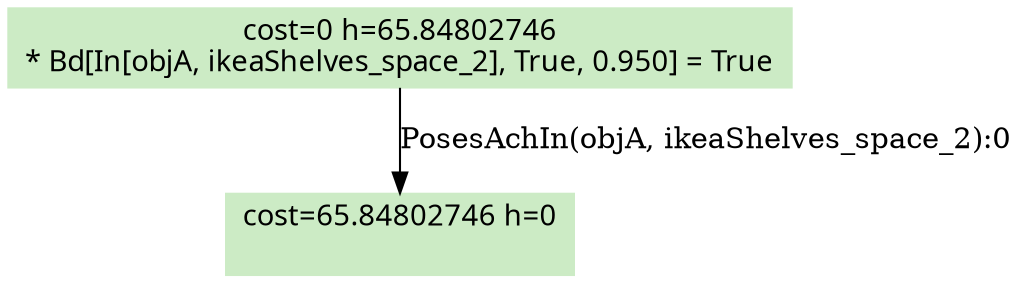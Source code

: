 digraph G {
    ordering=out;
    node [fontname=HelveticaBold];
    "0" [shape=box, label="cost=0 h=65.84802746\n* Bd[In[objA, ikeaShelves_space_2], True, 0.950] = True\n"];
    "190" [shape=box, label="cost=65.84802746 h=0\n\n"];
    "0" [shape=box, style=filled, colorscheme=pastel16, color=2, label="cost=0 h=65.84802746\n* Bd[In[objA, ikeaShelves_space_2], True, 0.950] = True\n"];
    "0" -> "190"[label="PosesAchIn(objA, ikeaShelves_space_2):0"];
    "0" [shape=box, style=filled, colorscheme=pastel16,color=3];
    "190" [shape=box, style=filled, colorscheme=pastel16,color=3];
}
